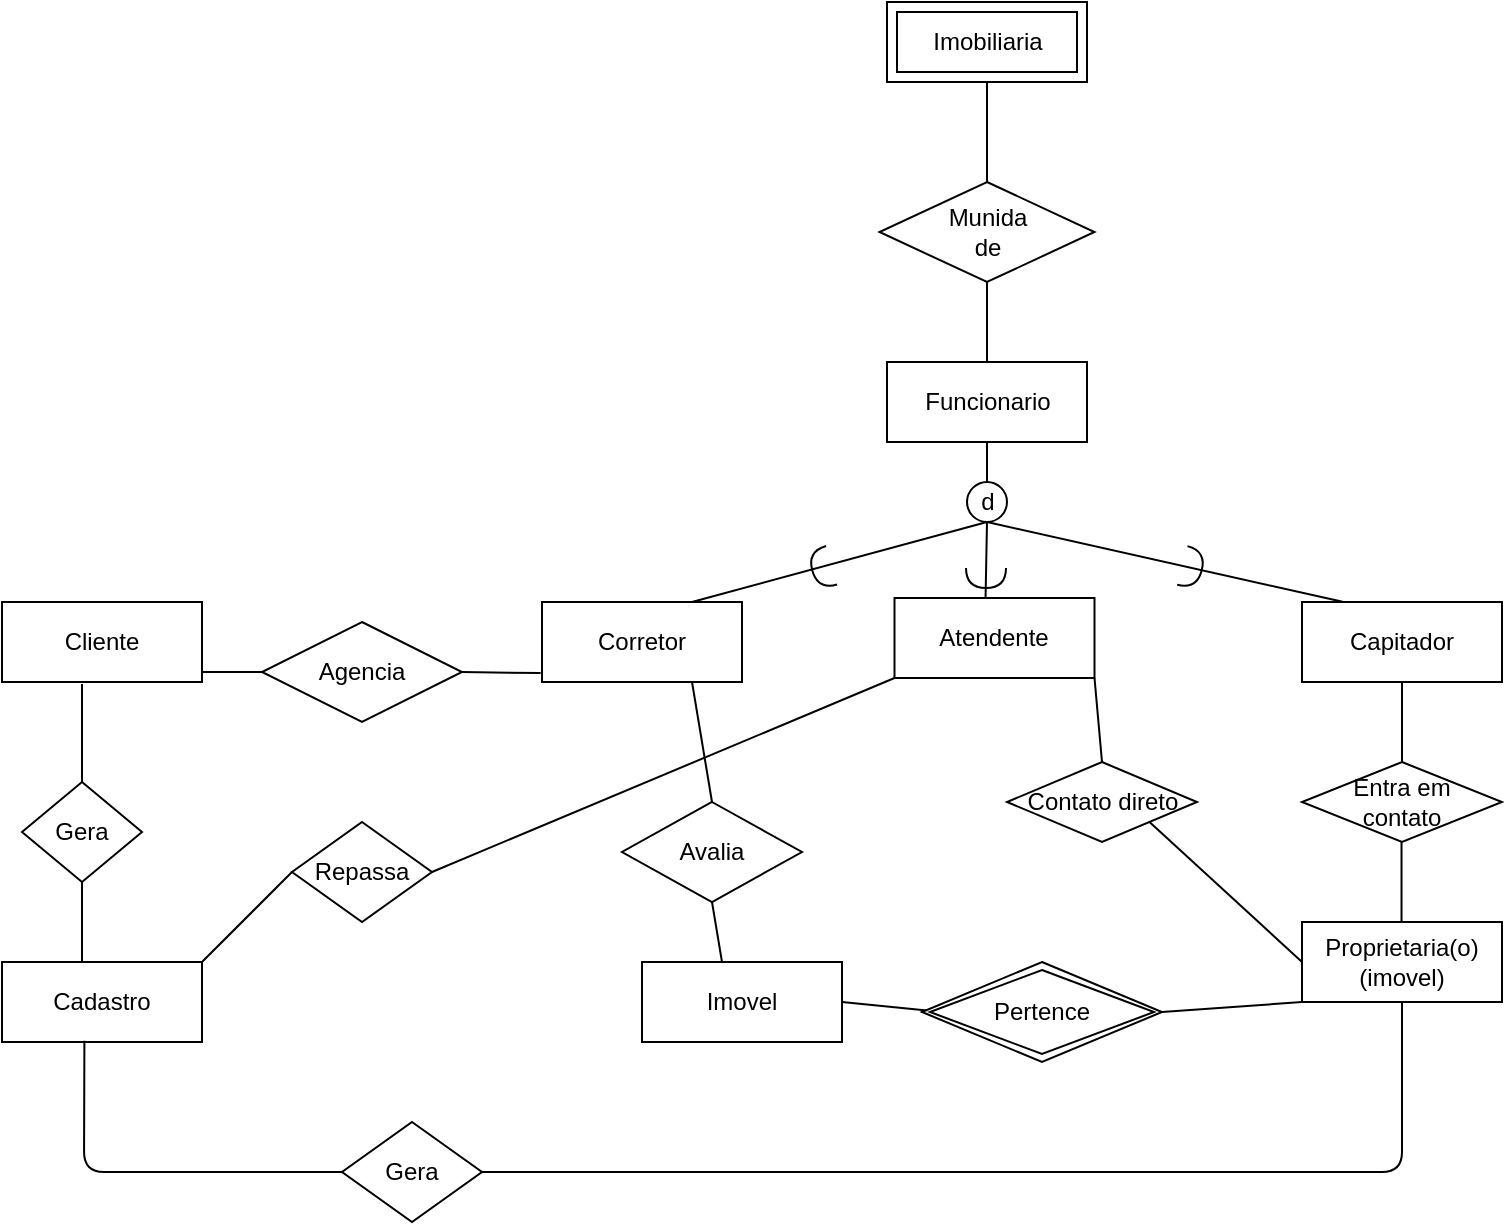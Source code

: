 <mxfile version="13.7.3" type="github">
  <diagram id="R2lEEEUBdFMjLlhIrx00" name="Page-1">
    <mxGraphModel dx="747" dy="180" grid="1" gridSize="10" guides="1" tooltips="1" connect="1" arrows="1" fold="1" page="0" pageScale="1" pageWidth="850" pageHeight="1100" math="0" shadow="0" extFonts="Permanent Marker^https://fonts.googleapis.com/css?family=Permanent+Marker">
      <root>
        <mxCell id="0" />
        <mxCell id="1" parent="0" />
        <mxCell id="aO3IscL8VT4VF3LDPGpY-21" value="Proprietaria(o)&lt;br&gt;(imovel)&lt;br&gt;" style="whiteSpace=wrap;html=1;align=center;" vertex="1" parent="1">
          <mxGeometry x="570" y="540" width="100" height="40" as="geometry" />
        </mxCell>
        <mxCell id="aO3IscL8VT4VF3LDPGpY-28" value="Imobiliaria" style="shape=ext;margin=3;double=1;whiteSpace=wrap;html=1;align=center;" vertex="1" parent="1">
          <mxGeometry x="362.5" y="80" width="100" height="40" as="geometry" />
        </mxCell>
        <mxCell id="aO3IscL8VT4VF3LDPGpY-44" value="Funcionario" style="whiteSpace=wrap;html=1;align=center;" vertex="1" parent="1">
          <mxGeometry x="362.5" y="260" width="100" height="40" as="geometry" />
        </mxCell>
        <mxCell id="aO3IscL8VT4VF3LDPGpY-45" value="Capitador&lt;br&gt;" style="whiteSpace=wrap;html=1;align=center;" vertex="1" parent="1">
          <mxGeometry x="570" y="380" width="100" height="40" as="geometry" />
        </mxCell>
        <mxCell id="aO3IscL8VT4VF3LDPGpY-46" value="Corretor&lt;br&gt;" style="whiteSpace=wrap;html=1;align=center;" vertex="1" parent="1">
          <mxGeometry x="190" y="380" width="100" height="40" as="geometry" />
        </mxCell>
        <mxCell id="aO3IscL8VT4VF3LDPGpY-51" value="Imovel" style="whiteSpace=wrap;html=1;align=center;" vertex="1" parent="1">
          <mxGeometry x="240" y="560" width="100" height="40" as="geometry" />
        </mxCell>
        <mxCell id="aO3IscL8VT4VF3LDPGpY-52" value="" style="endArrow=none;html=1;entryX=0.5;entryY=1;entryDx=0;entryDy=0;exitX=0.5;exitY=0;exitDx=0;exitDy=0;" edge="1" parent="1" source="aO3IscL8VT4VF3LDPGpY-44" target="aO3IscL8VT4VF3LDPGpY-28">
          <mxGeometry width="50" height="50" relative="1" as="geometry">
            <mxPoint x="390" y="270" as="sourcePoint" />
            <mxPoint x="440" y="220" as="targetPoint" />
          </mxGeometry>
        </mxCell>
        <mxCell id="aO3IscL8VT4VF3LDPGpY-65" value="" style="endArrow=none;html=1;entryX=0.5;entryY=1;entryDx=0;entryDy=0;exitX=0.5;exitY=0;exitDx=0;exitDy=0;" edge="1" parent="1" target="aO3IscL8VT4VF3LDPGpY-44">
          <mxGeometry width="50" height="50" relative="1" as="geometry">
            <mxPoint x="412.5" y="320" as="sourcePoint" />
            <mxPoint x="450" y="310" as="targetPoint" />
            <Array as="points" />
          </mxGeometry>
        </mxCell>
        <mxCell id="aO3IscL8VT4VF3LDPGpY-70" value="d" style="ellipse;whiteSpace=wrap;html=1;aspect=fixed;" vertex="1" parent="1">
          <mxGeometry x="402.5" y="320" width="20" height="20" as="geometry" />
        </mxCell>
        <mxCell id="aO3IscL8VT4VF3LDPGpY-72" value="" style="shape=requiredInterface;html=1;verticalLabelPosition=bottom;direction=south;strokeWidth=1;rotation=74;" vertex="1" parent="1">
          <mxGeometry x="320" y="358" width="20" height="10" as="geometry" />
        </mxCell>
        <mxCell id="aO3IscL8VT4VF3LDPGpY-76" value="" style="endArrow=none;html=1;entryX=0.5;entryY=1;entryDx=0;entryDy=0;exitX=0.75;exitY=0;exitDx=0;exitDy=0;" edge="1" parent="1" source="aO3IscL8VT4VF3LDPGpY-46" target="aO3IscL8VT4VF3LDPGpY-70">
          <mxGeometry width="50" height="50" relative="1" as="geometry">
            <mxPoint x="375" y="380" as="sourcePoint" />
            <mxPoint x="415.02" y="340.0" as="targetPoint" />
          </mxGeometry>
        </mxCell>
        <mxCell id="aO3IscL8VT4VF3LDPGpY-83" value="" style="endArrow=none;html=1;exitX=0.5;exitY=1;exitDx=0;exitDy=0;entryX=0.203;entryY=-0.002;entryDx=0;entryDy=0;entryPerimeter=0;" edge="1" parent="1" source="aO3IscL8VT4VF3LDPGpY-70" target="aO3IscL8VT4VF3LDPGpY-45">
          <mxGeometry width="50" height="50" relative="1" as="geometry">
            <mxPoint x="425.02" y="348.7" as="sourcePoint" />
            <mxPoint x="384.98" y="390.0" as="targetPoint" />
          </mxGeometry>
        </mxCell>
        <mxCell id="aO3IscL8VT4VF3LDPGpY-84" value="" style="shape=requiredInterface;html=1;verticalLabelPosition=bottom;strokeWidth=1;rotation=15;" vertex="1" parent="1">
          <mxGeometry x="510" y="353" width="10" height="20" as="geometry" />
        </mxCell>
        <mxCell id="aO3IscL8VT4VF3LDPGpY-89" value="Cliente&lt;br&gt;" style="whiteSpace=wrap;html=1;align=center;strokeWidth=1;" vertex="1" parent="1">
          <mxGeometry x="-80" y="380" width="100" height="40" as="geometry" />
        </mxCell>
        <mxCell id="aO3IscL8VT4VF3LDPGpY-97" value="" style="endArrow=none;html=1;entryX=0.5;entryY=1;entryDx=0;entryDy=0;exitX=0.455;exitY=0.034;exitDx=0;exitDy=0;exitPerimeter=0;" edge="1" parent="1" source="aO3IscL8VT4VF3LDPGpY-98" target="aO3IscL8VT4VF3LDPGpY-70">
          <mxGeometry width="50" height="50" relative="1" as="geometry">
            <mxPoint x="410" y="380" as="sourcePoint" />
            <mxPoint x="410" y="340" as="targetPoint" />
          </mxGeometry>
        </mxCell>
        <mxCell id="aO3IscL8VT4VF3LDPGpY-98" value="Atendente&lt;br&gt;" style="whiteSpace=wrap;html=1;align=center;" vertex="1" parent="1">
          <mxGeometry x="366.25" y="378" width="100" height="40" as="geometry" />
        </mxCell>
        <mxCell id="aO3IscL8VT4VF3LDPGpY-99" value="Entra em&lt;br&gt;contato&lt;br&gt;" style="shape=rhombus;perimeter=rhombusPerimeter;whiteSpace=wrap;html=1;align=center;strokeWidth=1;" vertex="1" parent="1">
          <mxGeometry x="570" y="460" width="100" height="40" as="geometry" />
        </mxCell>
        <mxCell id="aO3IscL8VT4VF3LDPGpY-100" value="" style="endArrow=none;html=1;entryX=0.5;entryY=1;entryDx=0;entryDy=0;exitX=0.5;exitY=0;exitDx=0;exitDy=0;" edge="1" parent="1" source="aO3IscL8VT4VF3LDPGpY-99" target="aO3IscL8VT4VF3LDPGpY-45">
          <mxGeometry width="50" height="50" relative="1" as="geometry">
            <mxPoint x="590" y="470" as="sourcePoint" />
            <mxPoint x="640" y="420" as="targetPoint" />
          </mxGeometry>
        </mxCell>
        <mxCell id="aO3IscL8VT4VF3LDPGpY-101" value="" style="endArrow=none;html=1;entryX=0.5;entryY=1;entryDx=0;entryDy=0;exitX=0.5;exitY=0;exitDx=0;exitDy=0;" edge="1" parent="1">
          <mxGeometry width="50" height="50" relative="1" as="geometry">
            <mxPoint x="619.76" y="540" as="sourcePoint" />
            <mxPoint x="619.76" y="500" as="targetPoint" />
          </mxGeometry>
        </mxCell>
        <mxCell id="aO3IscL8VT4VF3LDPGpY-105" value="" style="shape=requiredInterface;html=1;verticalLabelPosition=bottom;strokeWidth=1;rotation=90;" vertex="1" parent="1">
          <mxGeometry x="407" y="358" width="10" height="20" as="geometry" />
        </mxCell>
        <mxCell id="aO3IscL8VT4VF3LDPGpY-112" value="Contato direto&lt;br&gt;" style="shape=rhombus;perimeter=rhombusPerimeter;whiteSpace=wrap;html=1;align=center;strokeWidth=1;" vertex="1" parent="1">
          <mxGeometry x="422.5" y="460" width="95" height="40" as="geometry" />
        </mxCell>
        <mxCell id="aO3IscL8VT4VF3LDPGpY-115" style="edgeStyle=orthogonalEdgeStyle;rounded=0;orthogonalLoop=1;jettySize=auto;html=1;exitX=0.5;exitY=1;exitDx=0;exitDy=0;" edge="1" parent="1" source="aO3IscL8VT4VF3LDPGpY-112" target="aO3IscL8VT4VF3LDPGpY-112">
          <mxGeometry relative="1" as="geometry" />
        </mxCell>
        <mxCell id="aO3IscL8VT4VF3LDPGpY-116" value="" style="endArrow=none;html=1;entryX=1;entryY=1;entryDx=0;entryDy=0;exitX=0.5;exitY=0;exitDx=0;exitDy=0;" edge="1" parent="1" source="aO3IscL8VT4VF3LDPGpY-112" target="aO3IscL8VT4VF3LDPGpY-98">
          <mxGeometry width="50" height="50" relative="1" as="geometry">
            <mxPoint x="460" y="470" as="sourcePoint" />
            <mxPoint x="510" y="420" as="targetPoint" />
          </mxGeometry>
        </mxCell>
        <mxCell id="aO3IscL8VT4VF3LDPGpY-117" value="" style="endArrow=none;html=1;entryX=1;entryY=1;entryDx=0;entryDy=0;exitX=0;exitY=0.5;exitDx=0;exitDy=0;" edge="1" parent="1" source="aO3IscL8VT4VF3LDPGpY-21" target="aO3IscL8VT4VF3LDPGpY-112">
          <mxGeometry width="50" height="50" relative="1" as="geometry">
            <mxPoint x="470" y="550" as="sourcePoint" />
            <mxPoint x="520" y="500" as="targetPoint" />
          </mxGeometry>
        </mxCell>
        <mxCell id="aO3IscL8VT4VF3LDPGpY-118" value="Agencia&lt;br&gt;" style="shape=rhombus;perimeter=rhombusPerimeter;whiteSpace=wrap;html=1;align=center;strokeWidth=1;" vertex="1" parent="1">
          <mxGeometry x="50" y="390" width="100" height="50" as="geometry" />
        </mxCell>
        <mxCell id="aO3IscL8VT4VF3LDPGpY-119" value="Munida&lt;br&gt;de" style="shape=rhombus;perimeter=rhombusPerimeter;whiteSpace=wrap;html=1;align=center;strokeWidth=1;" vertex="1" parent="1">
          <mxGeometry x="358.75" y="170" width="107.5" height="50" as="geometry" />
        </mxCell>
        <mxCell id="aO3IscL8VT4VF3LDPGpY-120" value="" style="endArrow=none;html=1;entryX=-0.007;entryY=0.889;entryDx=0;entryDy=0;exitX=1;exitY=0.5;exitDx=0;exitDy=0;entryPerimeter=0;" edge="1" parent="1" source="aO3IscL8VT4VF3LDPGpY-118" target="aO3IscL8VT4VF3LDPGpY-46">
          <mxGeometry width="50" height="50" relative="1" as="geometry">
            <mxPoint x="210" y="470" as="sourcePoint" />
            <mxPoint x="260" y="420" as="targetPoint" />
          </mxGeometry>
        </mxCell>
        <mxCell id="aO3IscL8VT4VF3LDPGpY-121" value="" style="endArrow=none;html=1;entryX=0;entryY=0.5;entryDx=0;entryDy=0;entryPerimeter=0;" edge="1" parent="1" target="aO3IscL8VT4VF3LDPGpY-118">
          <mxGeometry width="50" height="50" relative="1" as="geometry">
            <mxPoint x="20" y="415" as="sourcePoint" />
            <mxPoint x="46" y="415" as="targetPoint" />
          </mxGeometry>
        </mxCell>
        <mxCell id="aO3IscL8VT4VF3LDPGpY-124" value="Avalia&lt;br&gt;" style="shape=rhombus;perimeter=rhombusPerimeter;whiteSpace=wrap;html=1;align=center;strokeWidth=1;" vertex="1" parent="1">
          <mxGeometry x="230" y="480" width="90" height="50" as="geometry" />
        </mxCell>
        <mxCell id="aO3IscL8VT4VF3LDPGpY-125" value="" style="endArrow=none;html=1;entryX=0.75;entryY=1;entryDx=0;entryDy=0;exitX=0.5;exitY=0;exitDx=0;exitDy=0;" edge="1" parent="1" source="aO3IscL8VT4VF3LDPGpY-124" target="aO3IscL8VT4VF3LDPGpY-46">
          <mxGeometry width="50" height="50" relative="1" as="geometry">
            <mxPoint x="230" y="480" as="sourcePoint" />
            <mxPoint x="280" y="430" as="targetPoint" />
          </mxGeometry>
        </mxCell>
        <mxCell id="aO3IscL8VT4VF3LDPGpY-126" value="" style="endArrow=none;html=1;entryX=0.5;entryY=1;entryDx=0;entryDy=0;" edge="1" parent="1" target="aO3IscL8VT4VF3LDPGpY-124">
          <mxGeometry width="50" height="50" relative="1" as="geometry">
            <mxPoint x="280" y="560" as="sourcePoint" />
            <mxPoint x="330" y="530" as="targetPoint" />
          </mxGeometry>
        </mxCell>
        <mxCell id="aO3IscL8VT4VF3LDPGpY-128" value="" style="endArrow=none;html=1;entryX=0;entryY=0.5;entryDx=0;entryDy=0;exitX=1;exitY=0.5;exitDx=0;exitDy=0;" edge="1" parent="1" source="aO3IscL8VT4VF3LDPGpY-51">
          <mxGeometry width="50" height="50" relative="1" as="geometry">
            <mxPoint x="340" y="610" as="sourcePoint" />
            <mxPoint x="390" y="585" as="targetPoint" />
          </mxGeometry>
        </mxCell>
        <mxCell id="aO3IscL8VT4VF3LDPGpY-129" value="" style="endArrow=none;html=1;entryX=0;entryY=1;entryDx=0;entryDy=0;exitX=1;exitY=0.5;exitDx=0;exitDy=0;" edge="1" parent="1" target="aO3IscL8VT4VF3LDPGpY-21">
          <mxGeometry width="50" height="50" relative="1" as="geometry">
            <mxPoint x="500.0" y="585" as="sourcePoint" />
            <mxPoint x="560" y="570" as="targetPoint" />
          </mxGeometry>
        </mxCell>
        <mxCell id="aO3IscL8VT4VF3LDPGpY-130" value="Cadastro&lt;br&gt;" style="whiteSpace=wrap;html=1;align=center;strokeWidth=1;" vertex="1" parent="1">
          <mxGeometry x="-80" y="560" width="100" height="40" as="geometry" />
        </mxCell>
        <mxCell id="aO3IscL8VT4VF3LDPGpY-131" value="Gera" style="shape=rhombus;perimeter=rhombusPerimeter;whiteSpace=wrap;html=1;align=center;strokeWidth=1;" vertex="1" parent="1">
          <mxGeometry x="-70" y="470" width="60" height="50" as="geometry" />
        </mxCell>
        <mxCell id="aO3IscL8VT4VF3LDPGpY-132" value="" style="endArrow=none;html=1;entryX=0.4;entryY=1.025;entryDx=0;entryDy=0;entryPerimeter=0;exitX=0.5;exitY=0;exitDx=0;exitDy=0;" edge="1" parent="1" source="aO3IscL8VT4VF3LDPGpY-131" target="aO3IscL8VT4VF3LDPGpY-89">
          <mxGeometry width="50" height="50" relative="1" as="geometry">
            <mxPoint x="-60" y="490" as="sourcePoint" />
            <mxPoint x="-10" y="440" as="targetPoint" />
          </mxGeometry>
        </mxCell>
        <mxCell id="aO3IscL8VT4VF3LDPGpY-133" value="" style="endArrow=none;html=1;entryX=0.5;entryY=1;entryDx=0;entryDy=0;exitX=0.4;exitY=0;exitDx=0;exitDy=0;exitPerimeter=0;" edge="1" parent="1" source="aO3IscL8VT4VF3LDPGpY-130" target="aO3IscL8VT4VF3LDPGpY-131">
          <mxGeometry width="50" height="50" relative="1" as="geometry">
            <mxPoint x="-100" y="550" as="sourcePoint" />
            <mxPoint x="-50" y="500" as="targetPoint" />
          </mxGeometry>
        </mxCell>
        <mxCell id="aO3IscL8VT4VF3LDPGpY-134" value="Gera&lt;br&gt;" style="shape=rhombus;perimeter=rhombusPerimeter;whiteSpace=wrap;html=1;align=center;strokeWidth=1;" vertex="1" parent="1">
          <mxGeometry x="90" y="640" width="70" height="50" as="geometry" />
        </mxCell>
        <mxCell id="aO3IscL8VT4VF3LDPGpY-135" value="" style="endArrow=none;html=1;entryX=0.412;entryY=0.983;entryDx=0;entryDy=0;entryPerimeter=0;exitX=0;exitY=0.5;exitDx=0;exitDy=0;" edge="1" parent="1" source="aO3IscL8VT4VF3LDPGpY-134" target="aO3IscL8VT4VF3LDPGpY-130">
          <mxGeometry width="50" height="50" relative="1" as="geometry">
            <mxPoint x="-39" y="660" as="sourcePoint" />
            <mxPoint y="600" as="targetPoint" />
            <Array as="points">
              <mxPoint x="-39" y="665" />
            </Array>
          </mxGeometry>
        </mxCell>
        <mxCell id="aO3IscL8VT4VF3LDPGpY-136" value="" style="endArrow=none;html=1;entryX=1;entryY=0.5;entryDx=0;entryDy=0;exitX=0.5;exitY=1;exitDx=0;exitDy=0;" edge="1" parent="1" source="aO3IscL8VT4VF3LDPGpY-21" target="aO3IscL8VT4VF3LDPGpY-134">
          <mxGeometry width="50" height="50" relative="1" as="geometry">
            <mxPoint x="160" y="700" as="sourcePoint" />
            <mxPoint x="210" y="650" as="targetPoint" />
            <Array as="points">
              <mxPoint x="620" y="665" />
            </Array>
          </mxGeometry>
        </mxCell>
        <mxCell id="aO3IscL8VT4VF3LDPGpY-137" value="Repassa&lt;br&gt;" style="shape=rhombus;perimeter=rhombusPerimeter;whiteSpace=wrap;html=1;align=center;strokeWidth=1;" vertex="1" parent="1">
          <mxGeometry x="65" y="490" width="70" height="50" as="geometry" />
        </mxCell>
        <mxCell id="aO3IscL8VT4VF3LDPGpY-138" value="" style="endArrow=none;html=1;exitX=1;exitY=0;exitDx=0;exitDy=0;entryX=0;entryY=0.5;entryDx=0;entryDy=0;" edge="1" parent="1" source="aO3IscL8VT4VF3LDPGpY-130" target="aO3IscL8VT4VF3LDPGpY-137">
          <mxGeometry width="50" height="50" relative="1" as="geometry">
            <mxPoint x="40" y="570" as="sourcePoint" />
            <mxPoint x="90" y="520" as="targetPoint" />
          </mxGeometry>
        </mxCell>
        <mxCell id="aO3IscL8VT4VF3LDPGpY-139" value="" style="endArrow=none;html=1;entryX=0;entryY=1;entryDx=0;entryDy=0;exitX=1;exitY=0.5;exitDx=0;exitDy=0;" edge="1" parent="1" source="aO3IscL8VT4VF3LDPGpY-137" target="aO3IscL8VT4VF3LDPGpY-98">
          <mxGeometry width="50" height="50" relative="1" as="geometry">
            <mxPoint x="140" y="510" as="sourcePoint" />
            <mxPoint x="190" y="470" as="targetPoint" />
          </mxGeometry>
        </mxCell>
        <mxCell id="aO3IscL8VT4VF3LDPGpY-140" value="Pertence&lt;br&gt;" style="shape=rhombus;double=1;perimeter=rhombusPerimeter;whiteSpace=wrap;html=1;align=center;strokeWidth=1;" vertex="1" parent="1">
          <mxGeometry x="380" y="560" width="120" height="50" as="geometry" />
        </mxCell>
      </root>
    </mxGraphModel>
  </diagram>
</mxfile>
